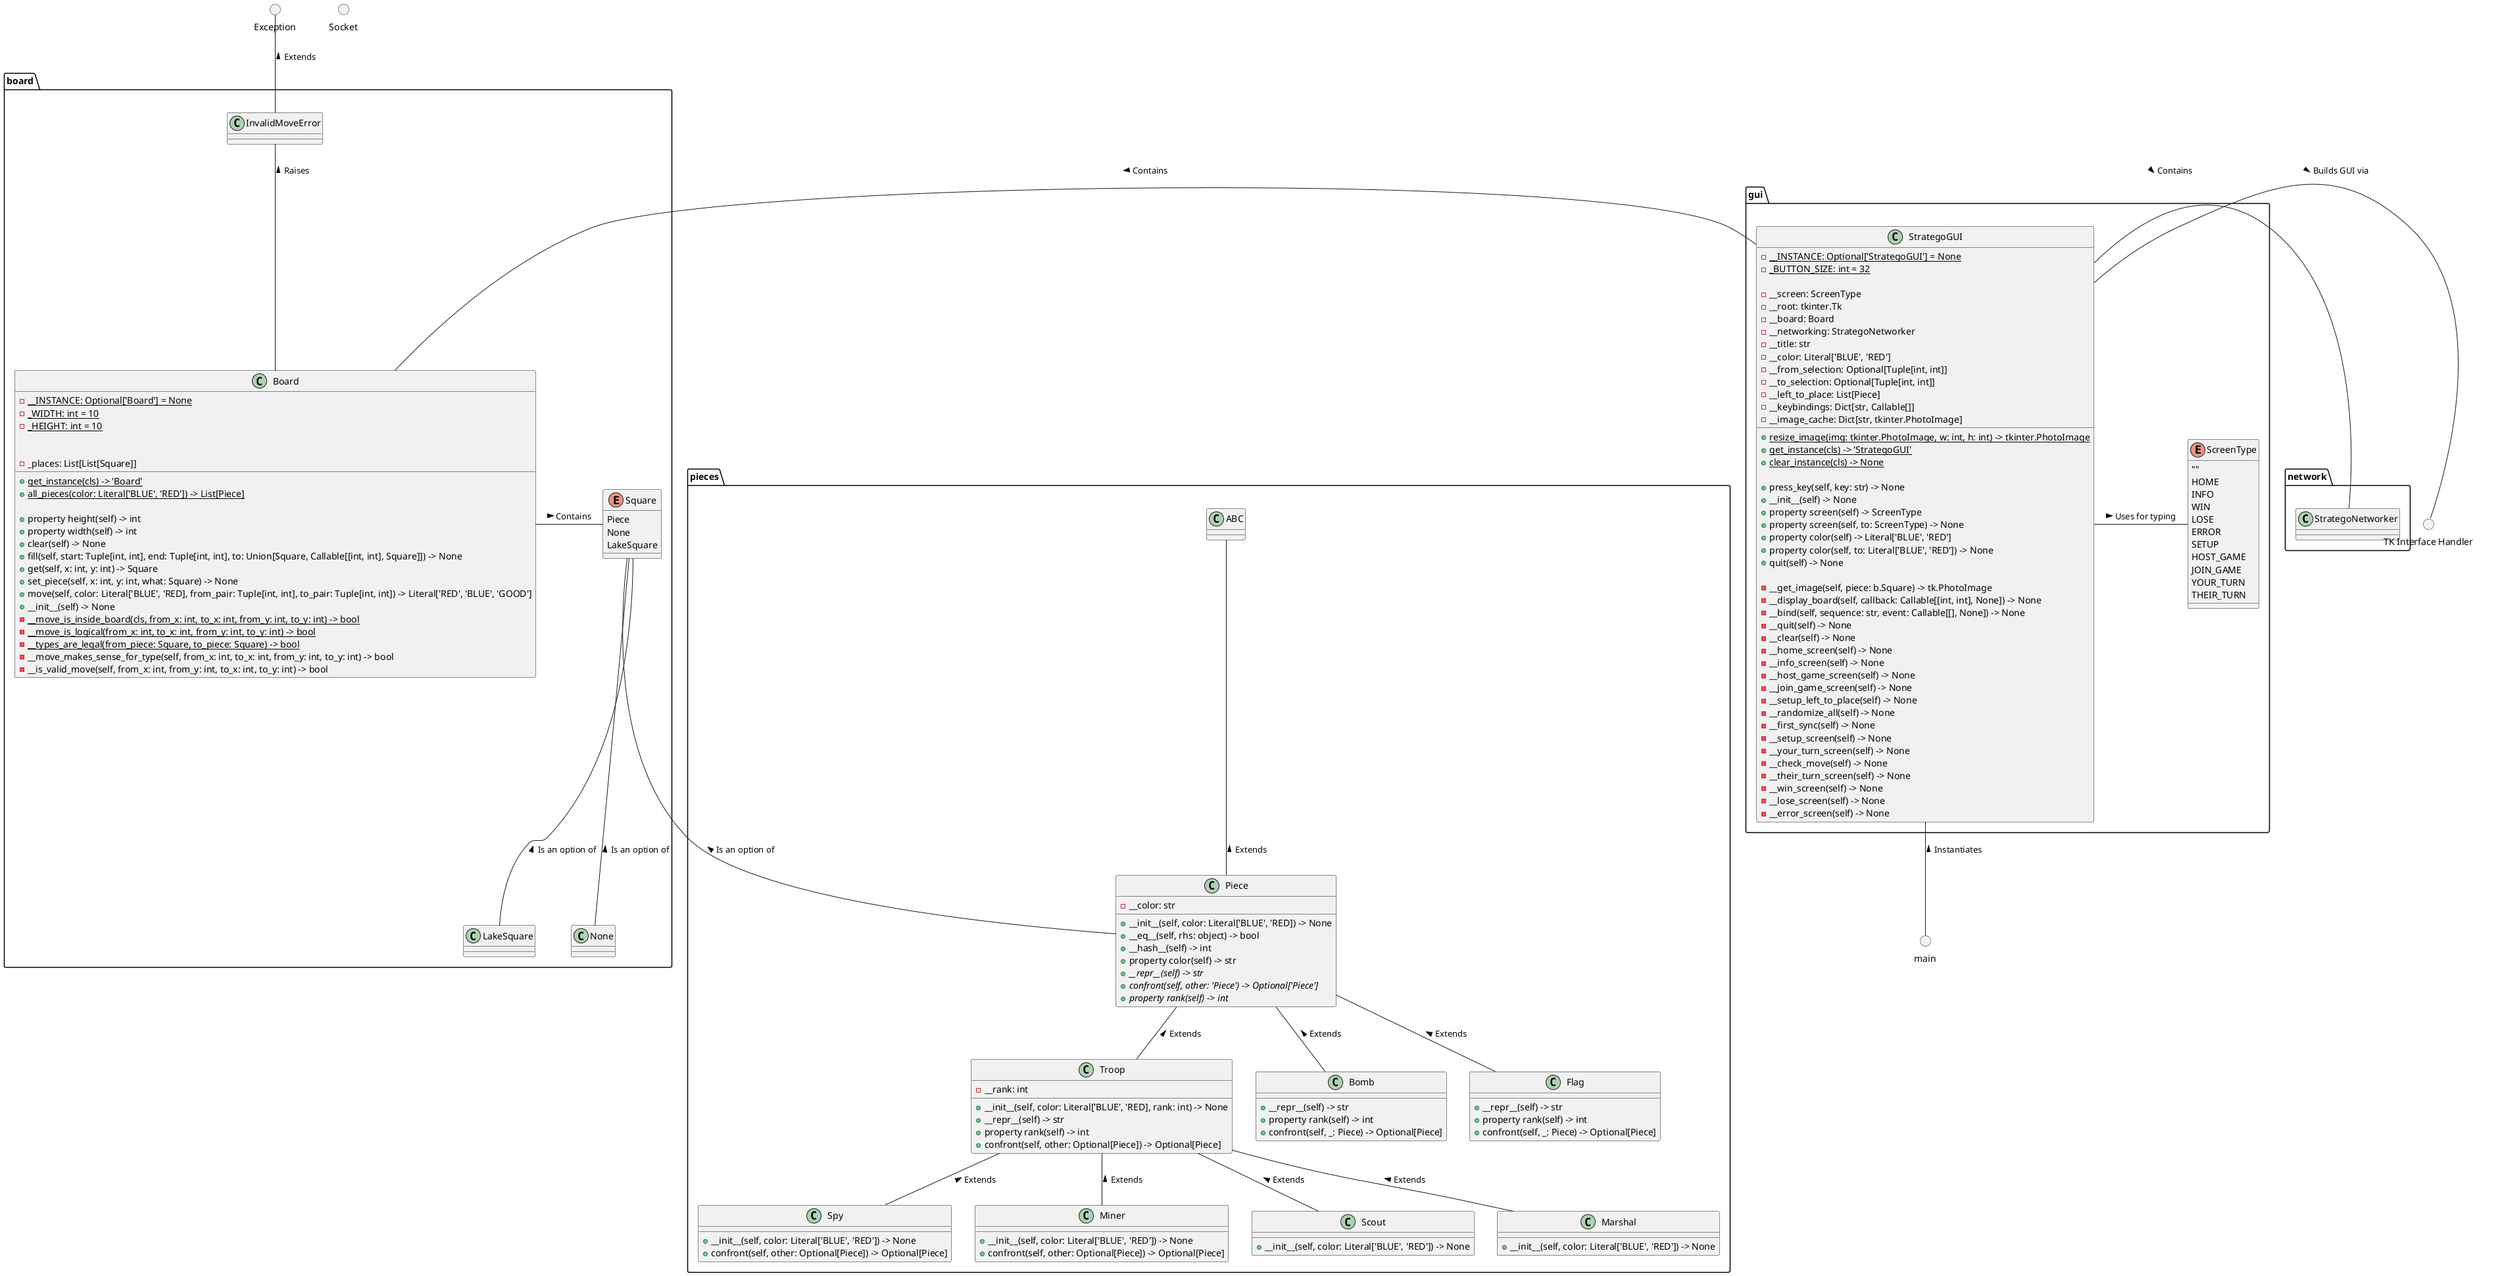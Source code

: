 @startuml final_class_diagram

() Exception
() Socket
() "TK Interface Handler" as Tk

folder board {
    class LakeSquare {}
    class InvalidMoveError {}
    InvalidMoveError -u- Exception : Extends >

    enum Square {
        Piece
        None
        LakeSquare
    }
    None -u- Square : Is an option of >
    LakeSquare -u- Square : Is an option of >

    class Board {
        {static} - __INSTANCE: Optional['Board'] = None
        {static} - _WIDTH: int = 10
        {static} - _HEIGHT: int = 10
        {static} + get_instance(cls) -> 'Board'
        {static} + all_pieces(color: Literal['BLUE', 'RED']) -> List[Piece]

        + property height(self) -> int
        + property width(self) -> int
        + clear(self) -> None
        + fill(self, start: Tuple[int, int], end: Tuple[int, int], to: Union[Square, Callable[[int, int], Square]]) -> None
        + get(self, x: int, y: int) -> Square
        + set_piece(self, x: int, y: int, what: Square) -> None
        + move(self, color: Literal['BLUE', 'RED], from_pair: Tuple[int, int], to_pair: Tuple[int, int]) -> Literal['RED', 'BLUE', 'GOOD']
        + __init__(self) -> None

        - _places: List[List[Square]]

        {static} - __move_is_inside_board(cls, from_x: int, to_x: int, from_y: int, to_y: int) -> bool
        {static} - __move_is_logical(from_x: int, to_x: int, from_y: int, to_y: int) -> bool
        {static} - __types_are_legal(from_piece: Square, to_piece: Square) -> bool
        - __move_makes_sense_for_type(self, from_x: int, to_x: int, from_y: int, to_y: int) -> bool
        - __is_valid_move(self, from_x: int, from_y: int, to_x: int, to_y: int) -> bool
    }
    Board - Square : Contains >
    Board -u- InvalidMoveError : Raises >
}

folder network {
    class StrategoNetworker {}
}

folder gui {
    enum ScreenType {
        ""
        HOME
        INFO
        WIN
        LOSE
        ERROR
        SETUP
        HOST_GAME
        JOIN_GAME
        YOUR_TURN
        THEIR_TURN
    }

    class StrategoGUI {
        {static} + resize_image(img: tkinter.PhotoImage, w: int, h: int) -> tkinter.PhotoImage
        {static} + get_instance(cls) -> 'StrategoGUI'
        {static} + clear_instance(cls) -> None

        + press_key(self, key: str) -> None
        + __init__(self) -> None
        + property screen(self) -> ScreenType
        + property screen(self, to: ScreenType) -> None
        + property color(self) -> Literal['BLUE', 'RED']
        + property color(self, to: Literal['BLUE', 'RED']) -> None
        + quit(self) -> None

        - __get_image(self, piece: b.Square) -> tk.PhotoImage
        - __display_board(self, callback: Callable[[int, int], None]) -> None
        - __bind(self, sequence: str, event: Callable[[], None]) -> None
        - __quit(self) -> None
        - __clear(self) -> None
        - __home_screen(self) -> None
        - __info_screen(self) -> None
        - __host_game_screen(self) -> None
        - __join_game_screen(self) -> None
        - __setup_left_to_place(self) -> None
        - __randomize_all(self) -> None
        - __first_sync(self) -> None
        - __setup_screen(self) -> None
        - __your_turn_screen(self) -> None
        - __check_move(self) -> None
        - __their_turn_screen(self) -> None
        - __win_screen(self) -> None
        - __lose_screen(self) -> None
        - __error_screen(self) -> None

        {static} - __INSTANCE: Optional['StrategoGUI'] = None
        {static} - _BUTTON_SIZE: int = 32

        - __screen: ScreenType
        - __root: tkinter.Tk
        - __board: Board
        - __networking: StrategoNetworker
        - __title: str
        - __color: Literal['BLUE', 'RED']
        - __from_selection: Optional[Tuple[int, int]]
        - __to_selection: Optional[Tuple[int, int]]
        - __left_to_place: List[Piece]
        - __keybindings: Dict[str, Callable[]]
        - __image_cache: Dict[str, tkinter.PhotoImage]
    }
    StrategoGUI - ScreenType : Uses for typing >
    StrategoGUI - Board : Contains >
    StrategoGUI - StrategoNetworker : Contains >
    StrategoGUI - Tk : Builds GUI via >
}

folder pieces {
    class ABC {}

    class Piece {
        + __init__(self, color: Literal['BLUE', 'RED]) -> None
        + __eq__(self, rhs: object) -> bool
        + __hash__(self) -> int
        + property color(self) -> str
        {abstract} + __repr__(self) -> str
        {abstract} + confront(self, other: 'Piece') -> Optional['Piece']
        {abstract} + property rank(self) -> int

        - __color: str
    }
    Piece -u- ABC : Extends >
    Piece -u- Square : Is an option of >

    class Bomb {
        + __repr__(self) -> str
        + property rank(self) -> int
        + confront(self, _: Piece) -> Optional[Piece]
    }
    class Flag {
        + __repr__(self) -> str
        + property rank(self) -> int
        + confront(self, _: Piece) -> Optional[Piece]
    }
    class Troop {
        + __init__(self, color: Literal['BLUE', 'RED], rank: int) -> None
        + __repr__(self) -> str
        + property rank(self) -> int
        + confront(self, other: Optional[Piece]) -> Optional[Piece]

        - __rank: int
    }
    Flag -u- Piece : Extends >
    Bomb -u- Piece : Extends >
    Troop -u- Piece : Extends >

    class Spy {
        + __init__(self, color: Literal['BLUE', 'RED']) -> None
        + confront(self, other: Optional[Piece]) -> Optional[Piece]
    }
    class Miner {
        + __init__(self, color: Literal['BLUE', 'RED']) -> None
        + confront(self, other: Optional[Piece]) -> Optional[Piece]
    }
    class Scout {
        + __init__(self, color: Literal['BLUE', 'RED']) -> None
    }
    class Marshal {
        + __init__(self, color: Literal['BLUE', 'RED']) -> None
    }
    Spy -u- Troop : Extends >
    Scout -u- Troop : Extends >
    Miner -u- Troop : Extends >
    Marshal -u- Troop : Extends >
}

() main
main -u- StrategoGUI : Instantiates >

@enduml
